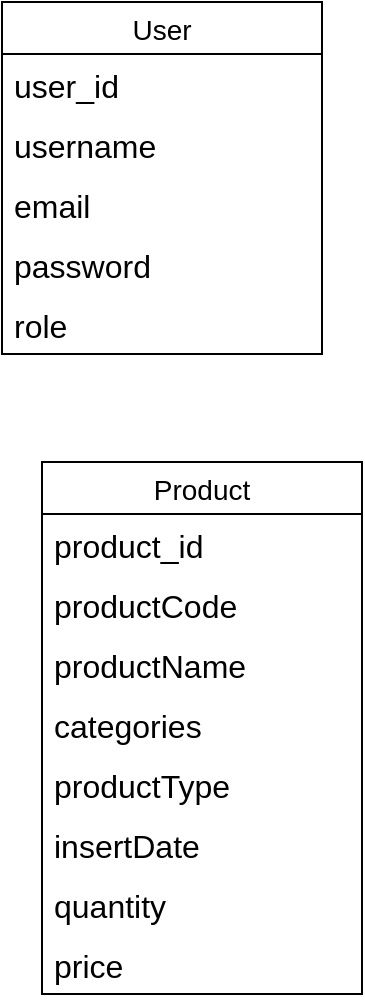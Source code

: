 <mxfile version="22.1.4" type="device">
  <diagram name="Trang-1" id="0JMb4CbzAdpinn2ntvc2">
    <mxGraphModel dx="1940" dy="1092" grid="1" gridSize="10" guides="1" tooltips="1" connect="1" arrows="1" fold="1" page="0" pageScale="1" pageWidth="827" pageHeight="1169" math="0" shadow="0">
      <root>
        <mxCell id="0" />
        <mxCell id="1" parent="0" />
        <mxCell id="S-9fzgqnBOspI3rCFfvw-1" value="Product" style="swimlane;fontStyle=0;childLayout=stackLayout;horizontal=1;startSize=26;horizontalStack=0;resizeParent=1;resizeParentMax=0;resizeLast=0;collapsible=1;marginBottom=0;align=center;fontSize=14;" vertex="1" parent="1">
          <mxGeometry x="-470" y="80" width="160" height="266" as="geometry" />
        </mxCell>
        <mxCell id="S-9fzgqnBOspI3rCFfvw-2" value="product_id" style="text;strokeColor=none;fillColor=none;spacingLeft=4;spacingRight=4;overflow=hidden;rotatable=0;points=[[0,0.5],[1,0.5]];portConstraint=eastwest;fontSize=16;whiteSpace=wrap;html=1;" vertex="1" parent="S-9fzgqnBOspI3rCFfvw-1">
          <mxGeometry y="26" width="160" height="30" as="geometry" />
        </mxCell>
        <mxCell id="S-9fzgqnBOspI3rCFfvw-3" value="productCode" style="text;strokeColor=none;fillColor=none;spacingLeft=4;spacingRight=4;overflow=hidden;rotatable=0;points=[[0,0.5],[1,0.5]];portConstraint=eastwest;fontSize=16;whiteSpace=wrap;html=1;" vertex="1" parent="S-9fzgqnBOspI3rCFfvw-1">
          <mxGeometry y="56" width="160" height="30" as="geometry" />
        </mxCell>
        <mxCell id="S-9fzgqnBOspI3rCFfvw-4" value="productName" style="text;strokeColor=none;fillColor=none;spacingLeft=4;spacingRight=4;overflow=hidden;rotatable=0;points=[[0,0.5],[1,0.5]];portConstraint=eastwest;fontSize=16;whiteSpace=wrap;html=1;" vertex="1" parent="S-9fzgqnBOspI3rCFfvw-1">
          <mxGeometry y="86" width="160" height="30" as="geometry" />
        </mxCell>
        <mxCell id="S-9fzgqnBOspI3rCFfvw-19" value="categories" style="text;strokeColor=none;fillColor=none;spacingLeft=4;spacingRight=4;overflow=hidden;rotatable=0;points=[[0,0.5],[1,0.5]];portConstraint=eastwest;fontSize=16;whiteSpace=wrap;html=1;" vertex="1" parent="S-9fzgqnBOspI3rCFfvw-1">
          <mxGeometry y="116" width="160" height="30" as="geometry" />
        </mxCell>
        <mxCell id="S-9fzgqnBOspI3rCFfvw-20" value="productType" style="text;strokeColor=none;fillColor=none;spacingLeft=4;spacingRight=4;overflow=hidden;rotatable=0;points=[[0,0.5],[1,0.5]];portConstraint=eastwest;fontSize=16;whiteSpace=wrap;html=1;" vertex="1" parent="S-9fzgqnBOspI3rCFfvw-1">
          <mxGeometry y="146" width="160" height="30" as="geometry" />
        </mxCell>
        <mxCell id="S-9fzgqnBOspI3rCFfvw-21" value="insertDate" style="text;strokeColor=none;fillColor=none;spacingLeft=4;spacingRight=4;overflow=hidden;rotatable=0;points=[[0,0.5],[1,0.5]];portConstraint=eastwest;fontSize=16;whiteSpace=wrap;html=1;" vertex="1" parent="S-9fzgqnBOspI3rCFfvw-1">
          <mxGeometry y="176" width="160" height="30" as="geometry" />
        </mxCell>
        <mxCell id="S-9fzgqnBOspI3rCFfvw-22" value="quantity" style="text;strokeColor=none;fillColor=none;spacingLeft=4;spacingRight=4;overflow=hidden;rotatable=0;points=[[0,0.5],[1,0.5]];portConstraint=eastwest;fontSize=16;whiteSpace=wrap;html=1;" vertex="1" parent="S-9fzgqnBOspI3rCFfvw-1">
          <mxGeometry y="206" width="160" height="30" as="geometry" />
        </mxCell>
        <mxCell id="S-9fzgqnBOspI3rCFfvw-23" value="price" style="text;strokeColor=none;fillColor=none;spacingLeft=4;spacingRight=4;overflow=hidden;rotatable=0;points=[[0,0.5],[1,0.5]];portConstraint=eastwest;fontSize=16;whiteSpace=wrap;html=1;" vertex="1" parent="S-9fzgqnBOspI3rCFfvw-1">
          <mxGeometry y="236" width="160" height="30" as="geometry" />
        </mxCell>
        <mxCell id="S-9fzgqnBOspI3rCFfvw-13" value="User" style="swimlane;fontStyle=0;childLayout=stackLayout;horizontal=1;startSize=26;horizontalStack=0;resizeParent=1;resizeParentMax=0;resizeLast=0;collapsible=1;marginBottom=0;align=center;fontSize=14;" vertex="1" parent="1">
          <mxGeometry x="-490" y="-150" width="160" height="176" as="geometry" />
        </mxCell>
        <mxCell id="S-9fzgqnBOspI3rCFfvw-14" value="user_id" style="text;strokeColor=none;fillColor=none;spacingLeft=4;spacingRight=4;overflow=hidden;rotatable=0;points=[[0,0.5],[1,0.5]];portConstraint=eastwest;fontSize=16;whiteSpace=wrap;html=1;" vertex="1" parent="S-9fzgqnBOspI3rCFfvw-13">
          <mxGeometry y="26" width="160" height="30" as="geometry" />
        </mxCell>
        <mxCell id="S-9fzgqnBOspI3rCFfvw-15" value="username" style="text;strokeColor=none;fillColor=none;spacingLeft=4;spacingRight=4;overflow=hidden;rotatable=0;points=[[0,0.5],[1,0.5]];portConstraint=eastwest;fontSize=16;whiteSpace=wrap;html=1;" vertex="1" parent="S-9fzgqnBOspI3rCFfvw-13">
          <mxGeometry y="56" width="160" height="30" as="geometry" />
        </mxCell>
        <mxCell id="S-9fzgqnBOspI3rCFfvw-16" value="email" style="text;strokeColor=none;fillColor=none;spacingLeft=4;spacingRight=4;overflow=hidden;rotatable=0;points=[[0,0.5],[1,0.5]];portConstraint=eastwest;fontSize=16;whiteSpace=wrap;html=1;" vertex="1" parent="S-9fzgqnBOspI3rCFfvw-13">
          <mxGeometry y="86" width="160" height="30" as="geometry" />
        </mxCell>
        <mxCell id="S-9fzgqnBOspI3rCFfvw-17" value="password" style="text;strokeColor=none;fillColor=none;spacingLeft=4;spacingRight=4;overflow=hidden;rotatable=0;points=[[0,0.5],[1,0.5]];portConstraint=eastwest;fontSize=16;whiteSpace=wrap;html=1;" vertex="1" parent="S-9fzgqnBOspI3rCFfvw-13">
          <mxGeometry y="116" width="160" height="30" as="geometry" />
        </mxCell>
        <mxCell id="S-9fzgqnBOspI3rCFfvw-18" value="role" style="text;strokeColor=none;fillColor=none;spacingLeft=4;spacingRight=4;overflow=hidden;rotatable=0;points=[[0,0.5],[1,0.5]];portConstraint=eastwest;fontSize=16;whiteSpace=wrap;html=1;" vertex="1" parent="S-9fzgqnBOspI3rCFfvw-13">
          <mxGeometry y="146" width="160" height="30" as="geometry" />
        </mxCell>
      </root>
    </mxGraphModel>
  </diagram>
</mxfile>
